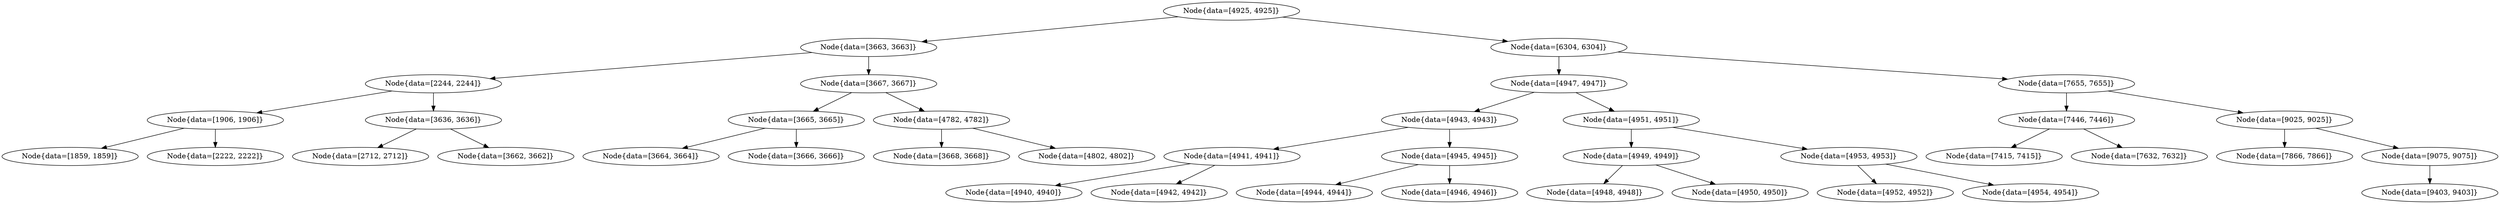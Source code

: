 digraph G{
909613298 [label="Node{data=[4925, 4925]}"]
909613298 -> 2043453660
2043453660 [label="Node{data=[3663, 3663]}"]
2043453660 -> 1283427854
1283427854 [label="Node{data=[2244, 2244]}"]
1283427854 -> 1979025056
1979025056 [label="Node{data=[1906, 1906]}"]
1979025056 -> 2140102884
2140102884 [label="Node{data=[1859, 1859]}"]
1979025056 -> 1675224457
1675224457 [label="Node{data=[2222, 2222]}"]
1283427854 -> 1407584258
1407584258 [label="Node{data=[3636, 3636]}"]
1407584258 -> 176116824
176116824 [label="Node{data=[2712, 2712]}"]
1407584258 -> 250842547
250842547 [label="Node{data=[3662, 3662]}"]
2043453660 -> 573228105
573228105 [label="Node{data=[3667, 3667]}"]
573228105 -> 1097821718
1097821718 [label="Node{data=[3665, 3665]}"]
1097821718 -> 834809847
834809847 [label="Node{data=[3664, 3664]}"]
1097821718 -> 592355945
592355945 [label="Node{data=[3666, 3666]}"]
573228105 -> 1471292101
1471292101 [label="Node{data=[4782, 4782]}"]
1471292101 -> 1838676475
1838676475 [label="Node{data=[3668, 3668]}"]
1471292101 -> 1292553769
1292553769 [label="Node{data=[4802, 4802]}"]
909613298 -> 453074955
453074955 [label="Node{data=[6304, 6304]}"]
453074955 -> 1575214500
1575214500 [label="Node{data=[4947, 4947]}"]
1575214500 -> 266977218
266977218 [label="Node{data=[4943, 4943]}"]
266977218 -> 336155536
336155536 [label="Node{data=[4941, 4941]}"]
336155536 -> 77096994
77096994 [label="Node{data=[4940, 4940]}"]
336155536 -> 1196788712
1196788712 [label="Node{data=[4942, 4942]}"]
266977218 -> 92289903
92289903 [label="Node{data=[4945, 4945]}"]
92289903 -> 1531669916
1531669916 [label="Node{data=[4944, 4944]}"]
92289903 -> 483776431
483776431 [label="Node{data=[4946, 4946]}"]
1575214500 -> 1999897878
1999897878 [label="Node{data=[4951, 4951]}"]
1999897878 -> 1944785884
1944785884 [label="Node{data=[4949, 4949]}"]
1944785884 -> 1934403504
1934403504 [label="Node{data=[4948, 4948]}"]
1944785884 -> 1091989209
1091989209 [label="Node{data=[4950, 4950]}"]
1999897878 -> 383635288
383635288 [label="Node{data=[4953, 4953]}"]
383635288 -> 1023630252
1023630252 [label="Node{data=[4952, 4952]}"]
383635288 -> 727976603
727976603 [label="Node{data=[4954, 4954]}"]
453074955 -> 1509345672
1509345672 [label="Node{data=[7655, 7655]}"]
1509345672 -> 556366561
556366561 [label="Node{data=[7446, 7446]}"]
556366561 -> 114330451
114330451 [label="Node{data=[7415, 7415]}"]
556366561 -> 233535936
233535936 [label="Node{data=[7632, 7632]}"]
1509345672 -> 1648253820
1648253820 [label="Node{data=[9025, 9025]}"]
1648253820 -> 137022376
137022376 [label="Node{data=[7866, 7866]}"]
1648253820 -> 178410477
178410477 [label="Node{data=[9075, 9075]}"]
178410477 -> 1548815872
1548815872 [label="Node{data=[9403, 9403]}"]
}